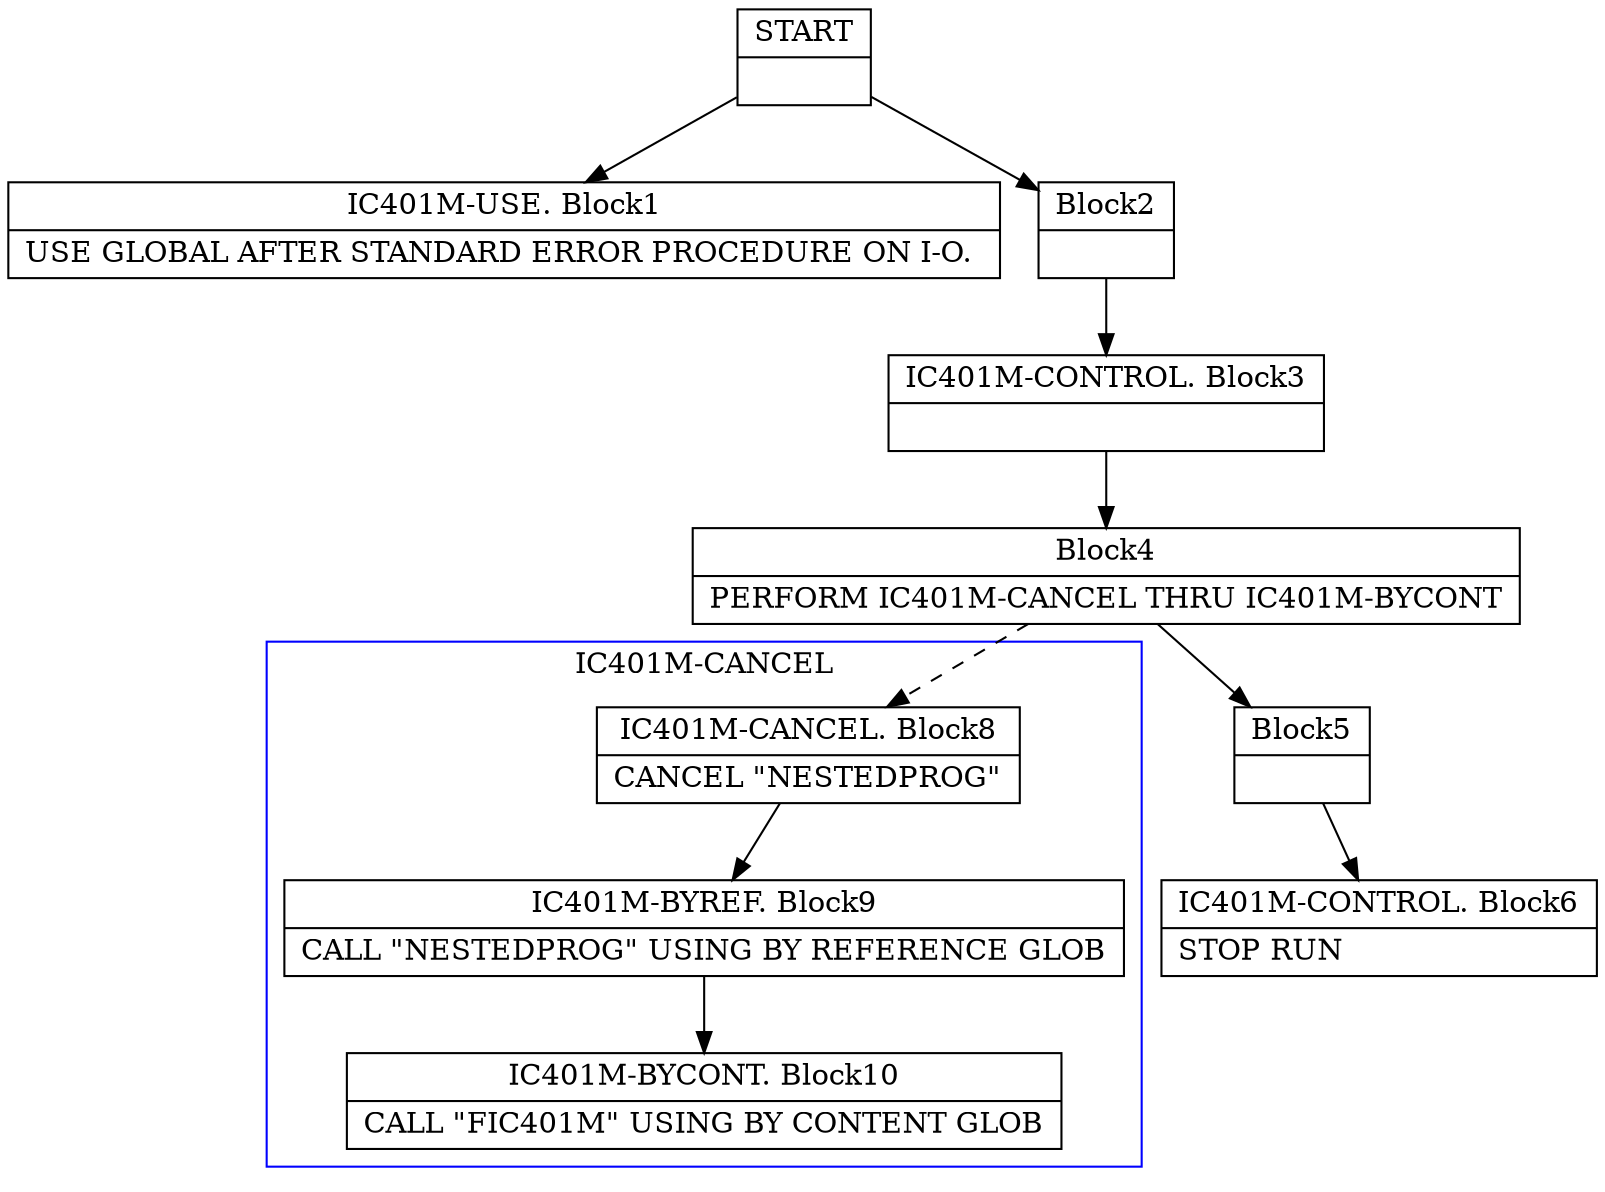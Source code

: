 digraph Cfg {
compound=true;
node [
shape = "record"
]

edge [
arrowtail = "empty"
]
Block0 [
label = "{START|}"
]
Block1 [
label = "{IC401M-USE. Block1|    USE GLOBAL AFTER STANDARD ERROR PROCEDURE ON I-O. \l}"
]
Block2 [
label = "{Block2|}"
]
Block3 [
label = "{IC401M-CONTROL. Block3|}"
]
Block4 [
label = "{Block4|    PERFORM IC401M-CANCEL THRU IC401M-BYCONT\l}"
]
subgraph cluster_1{
color = blue;
label = "IC401M-CANCEL";
Block8 [
label = "{IC401M-CANCEL. Block8|    CANCEL \"NESTEDPROG\"\l}"
]
Block9 [
label = "{IC401M-BYREF. Block9|    CALL \"NESTEDPROG\" USING BY REFERENCE GLOB\l}"
]
Block10 [
label = "{IC401M-BYCONT. Block10|    CALL \"FIC401M\" USING BY CONTENT GLOB\l}"
]
Block8 -> Block9
Block9 -> Block10

}
Block4 -> Block8 [style=dashed]

Block5 [
label = "{Block5|}"
]
Block6 [
label = "{IC401M-CONTROL. Block6|    STOP RUN\l}"
]
Block0 -> Block1
Block0 -> Block2
Block2 -> Block3
Block3 -> Block4
Block4 -> Block5
Block5 -> Block6

}

